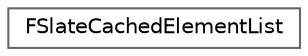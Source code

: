 digraph "Graphical Class Hierarchy"
{
 // INTERACTIVE_SVG=YES
 // LATEX_PDF_SIZE
  bgcolor="transparent";
  edge [fontname=Helvetica,fontsize=10,labelfontname=Helvetica,labelfontsize=10];
  node [fontname=Helvetica,fontsize=10,shape=box,height=0.2,width=0.4];
  rankdir="LR";
  Node0 [id="Node000000",label="FSlateCachedElementList",height=0.2,width=0.4,color="grey40", fillcolor="white", style="filled",URL="$d0/d82/structFSlateCachedElementList.html",tooltip="Cached list of elements corresponding to a particular widget."];
}
